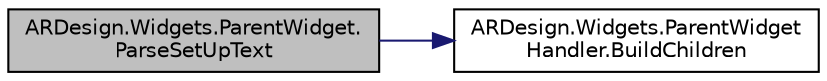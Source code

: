 digraph "ARDesign.Widgets.ParentWidget.ParseSetUpText"
{
 // LATEX_PDF_SIZE
  edge [fontname="Helvetica",fontsize="10",labelfontname="Helvetica",labelfontsize="10"];
  node [fontname="Helvetica",fontsize="10",shape=record];
  rankdir="LR";
  Node4 [label="ARDesign.Widgets.ParentWidget.\lParseSetUpText",height=0.2,width=0.4,color="black", fillcolor="grey75", style="filled", fontcolor="black",tooltip="Pareses the setup query and builds the widget and all its children"];
  Node4 -> Node5 [color="midnightblue",fontsize="10",style="solid",fontname="Helvetica"];
  Node5 [label="ARDesign.Widgets.ParentWidget\lHandler.BuildChildren",height=0.2,width=0.4,color="black", fillcolor="white", style="filled",URL="$class_a_r_design_1_1_widgets_1_1_parent_widget_handler.html#a664ff9911d8fd51b1459f3cbc0d2985a",tooltip="Builds a child widget for each label"];
}
